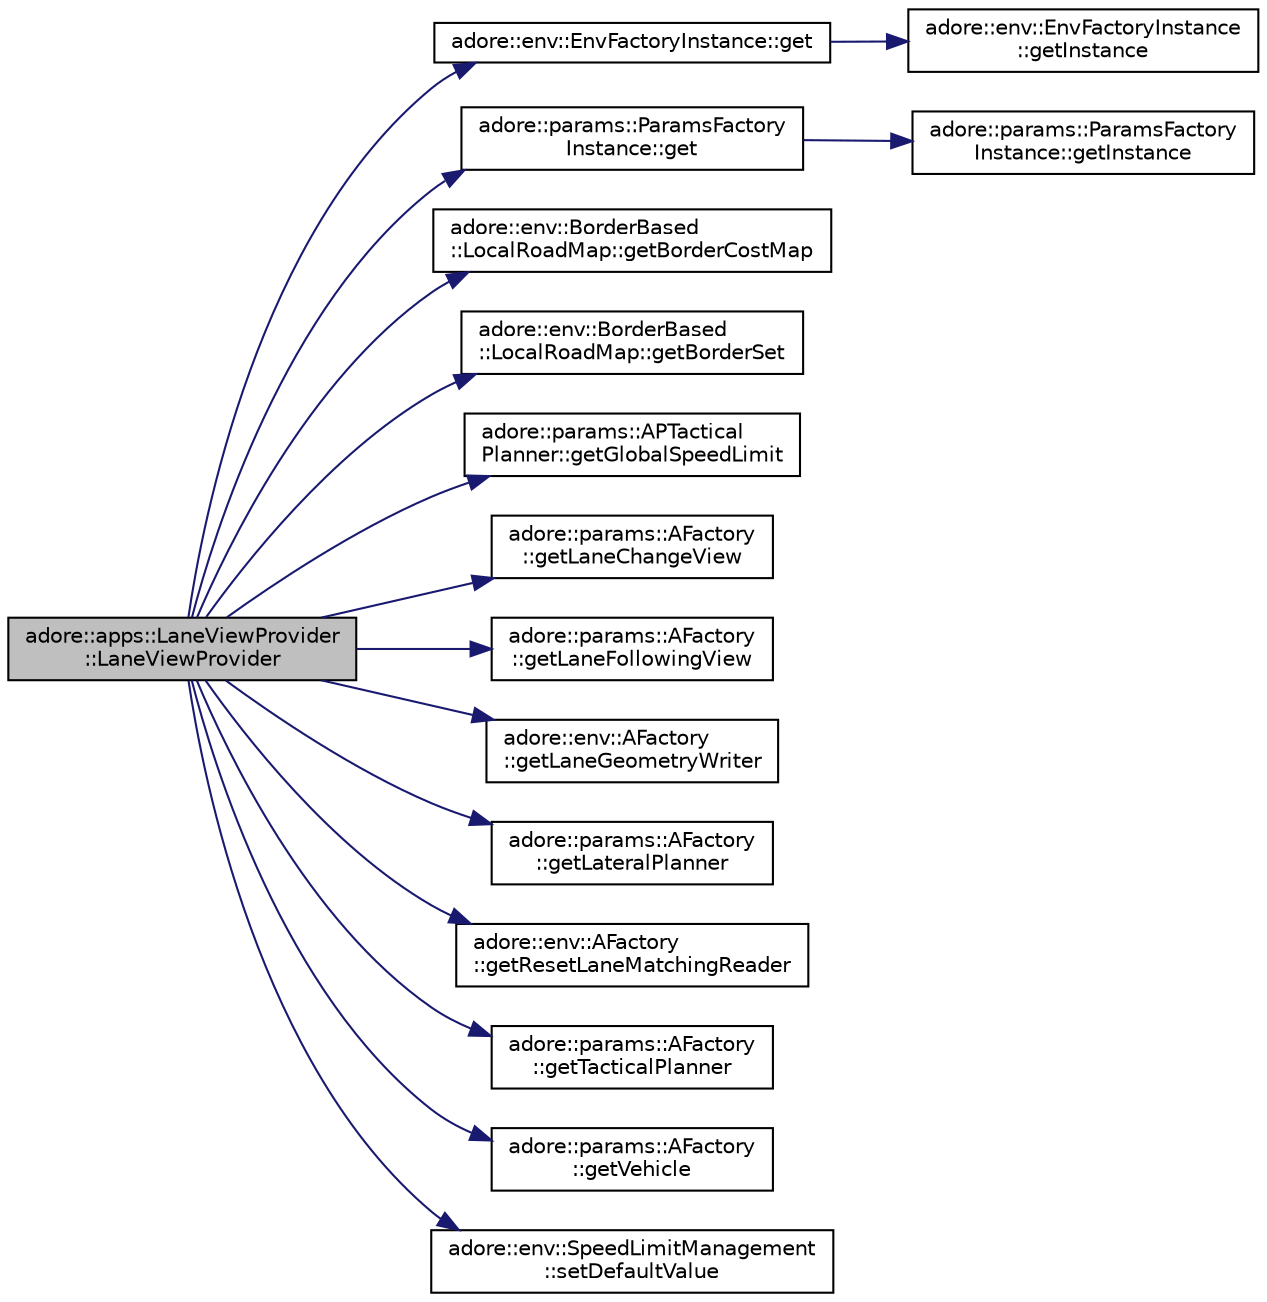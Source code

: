 digraph "adore::apps::LaneViewProvider::LaneViewProvider"
{
 // LATEX_PDF_SIZE
  edge [fontname="Helvetica",fontsize="10",labelfontname="Helvetica",labelfontsize="10"];
  node [fontname="Helvetica",fontsize="10",shape=record];
  rankdir="LR";
  Node1 [label="adore::apps::LaneViewProvider\l::LaneViewProvider",height=0.2,width=0.4,color="black", fillcolor="grey75", style="filled", fontcolor="black",tooltip=" "];
  Node1 -> Node2 [color="midnightblue",fontsize="10",style="solid",fontname="Helvetica"];
  Node2 [label="adore::env::EnvFactoryInstance::get",height=0.2,width=0.4,color="black", fillcolor="white", style="filled",URL="$classadore_1_1env_1_1EnvFactoryInstance.html#a069fadea20089ddf252a244864f305c1",tooltip=" "];
  Node2 -> Node3 [color="midnightblue",fontsize="10",style="solid",fontname="Helvetica"];
  Node3 [label="adore::env::EnvFactoryInstance\l::getInstance",height=0.2,width=0.4,color="black", fillcolor="white", style="filled",URL="$classadore_1_1env_1_1EnvFactoryInstance.html#a14835a4420fb827ba3809b94a96a7660",tooltip="Function to access singleton instance of the envFactory using magic static."];
  Node1 -> Node4 [color="midnightblue",fontsize="10",style="solid",fontname="Helvetica"];
  Node4 [label="adore::params::ParamsFactory\lInstance::get",height=0.2,width=0.4,color="black", fillcolor="white", style="filled",URL="$classadore_1_1params_1_1ParamsFactoryInstance.html#ae4d79d6130cebb47d90a82b6edb7660d",tooltip=" "];
  Node4 -> Node5 [color="midnightblue",fontsize="10",style="solid",fontname="Helvetica"];
  Node5 [label="adore::params::ParamsFactory\lInstance::getInstance",height=0.2,width=0.4,color="black", fillcolor="white", style="filled",URL="$classadore_1_1params_1_1ParamsFactoryInstance.html#a59eae0e003d40b03f9db2d814ec2a3bf",tooltip="Function to access singleton instance of the AllFactory using magic static."];
  Node1 -> Node6 [color="midnightblue",fontsize="10",style="solid",fontname="Helvetica"];
  Node6 [label="adore::env::BorderBased\l::LocalRoadMap::getBorderCostMap",height=0.2,width=0.4,color="black", fillcolor="white", style="filled",URL="$classadore_1_1env_1_1BorderBased_1_1LocalRoadMap.html#a97fc5f3030bb346d4f9326f6ce3e2f57",tooltip="Get the BorderCostMap object."];
  Node1 -> Node7 [color="midnightblue",fontsize="10",style="solid",fontname="Helvetica"];
  Node7 [label="adore::env::BorderBased\l::LocalRoadMap::getBorderSet",height=0.2,width=0.4,color="black", fillcolor="white", style="filled",URL="$classadore_1_1env_1_1BorderBased_1_1LocalRoadMap.html#ab46703f9cae207a71ee9330fe7d6d981",tooltip="Get the BorderSet object."];
  Node1 -> Node8 [color="midnightblue",fontsize="10",style="solid",fontname="Helvetica"];
  Node8 [label="adore::params::APTactical\lPlanner::getGlobalSpeedLimit",height=0.2,width=0.4,color="black", fillcolor="white", style="filled",URL="$classadore_1_1params_1_1APTacticalPlanner.html#a460ea5d1ffedca767a3644ec27fbb30d",tooltip=" "];
  Node1 -> Node9 [color="midnightblue",fontsize="10",style="solid",fontname="Helvetica"];
  Node9 [label="adore::params::AFactory\l::getLaneChangeView",height=0.2,width=0.4,color="black", fillcolor="white", style="filled",URL="$classadore_1_1params_1_1AFactory.html#aab6db2cc29d24d42b339fcdd01084a88",tooltip=" "];
  Node1 -> Node10 [color="midnightblue",fontsize="10",style="solid",fontname="Helvetica"];
  Node10 [label="adore::params::AFactory\l::getLaneFollowingView",height=0.2,width=0.4,color="black", fillcolor="white", style="filled",URL="$classadore_1_1params_1_1AFactory.html#a6e32e007340f65c989fcf93c6f4e66ff",tooltip=" "];
  Node1 -> Node11 [color="midnightblue",fontsize="10",style="solid",fontname="Helvetica"];
  Node11 [label="adore::env::AFactory\l::getLaneGeometryWriter",height=0.2,width=0.4,color="black", fillcolor="white", style="filled",URL="$classadore_1_1env_1_1AFactory.html#a89a8820e1f2457811bda8229c461d4ff",tooltip=" "];
  Node1 -> Node12 [color="midnightblue",fontsize="10",style="solid",fontname="Helvetica"];
  Node12 [label="adore::params::AFactory\l::getLateralPlanner",height=0.2,width=0.4,color="black", fillcolor="white", style="filled",URL="$classadore_1_1params_1_1AFactory.html#a31e28ea57656f3a98872f44e0b247d4d",tooltip=" "];
  Node1 -> Node13 [color="midnightblue",fontsize="10",style="solid",fontname="Helvetica"];
  Node13 [label="adore::env::AFactory\l::getResetLaneMatchingReader",height=0.2,width=0.4,color="black", fillcolor="white", style="filled",URL="$classadore_1_1env_1_1AFactory.html#a088ab7df79567c2220a84eff2f2da8e7",tooltip=" "];
  Node1 -> Node14 [color="midnightblue",fontsize="10",style="solid",fontname="Helvetica"];
  Node14 [label="adore::params::AFactory\l::getTacticalPlanner",height=0.2,width=0.4,color="black", fillcolor="white", style="filled",URL="$classadore_1_1params_1_1AFactory.html#a3a0b2562d10e6802c6a6158e2fcbeebe",tooltip=" "];
  Node1 -> Node15 [color="midnightblue",fontsize="10",style="solid",fontname="Helvetica"];
  Node15 [label="adore::params::AFactory\l::getVehicle",height=0.2,width=0.4,color="black", fillcolor="white", style="filled",URL="$classadore_1_1params_1_1AFactory.html#a8391b48b706bb01a21e7502824875d0b",tooltip=" "];
  Node1 -> Node16 [color="midnightblue",fontsize="10",style="solid",fontname="Helvetica"];
  Node16 [label="adore::env::SpeedLimitManagement\l::setDefaultValue",height=0.2,width=0.4,color="black", fillcolor="white", style="filled",URL="$classadore_1_1env_1_1SpeedLimitManagement.html#a49915ab75abfa294b0013f12d64dc2d8",tooltip=" "];
}
